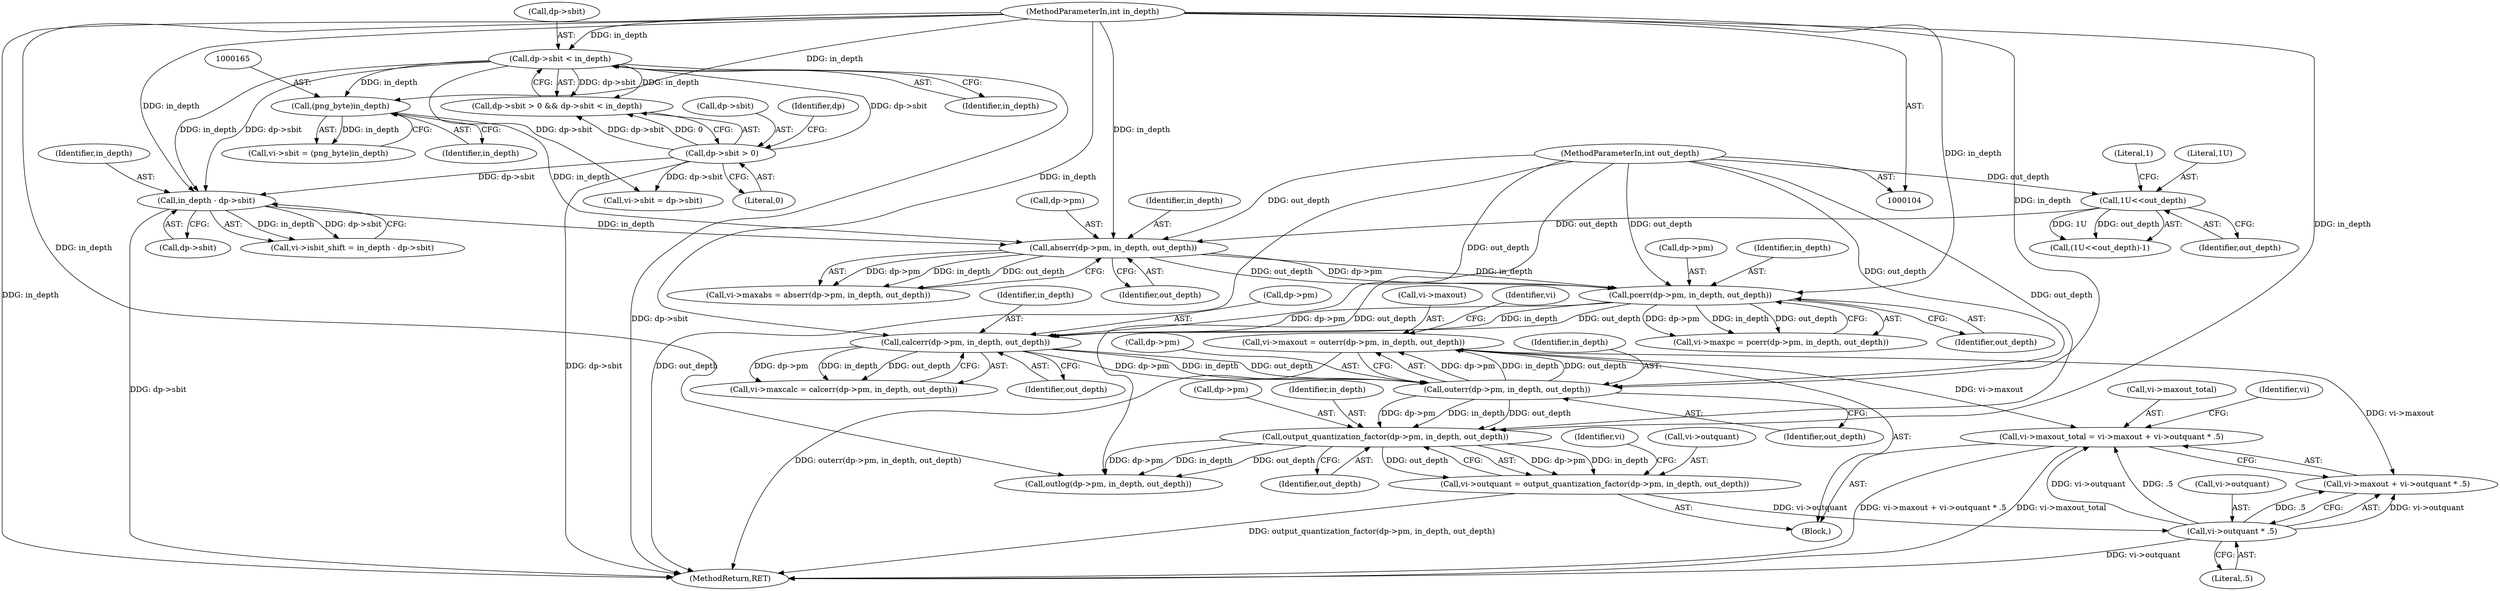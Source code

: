 digraph "0_Android_9d4853418ab2f754c2b63e091c29c5529b8b86ca_92@integer" {
"1000280" [label="(Call,vi->maxout_total = vi->maxout + vi->outquant * .5)"];
"1000260" [label="(Call,vi->maxout = outerr(dp->pm, in_depth, out_depth))"];
"1000264" [label="(Call,outerr(dp->pm, in_depth, out_depth))"];
"1000254" [label="(Call,calcerr(dp->pm, in_depth, out_depth))"];
"1000244" [label="(Call,pcerr(dp->pm, in_depth, out_depth))"];
"1000234" [label="(Call,abserr(dp->pm, in_depth, out_depth))"];
"1000164" [label="(Call,(png_byte)in_depth)"];
"1000136" [label="(Call,dp->sbit < in_depth)"];
"1000131" [label="(Call,dp->sbit > 0)"];
"1000108" [label="(MethodParameterIn,int in_depth)"];
"1000153" [label="(Call,in_depth - dp->sbit)"];
"1000115" [label="(Call,1U<<out_depth)"];
"1000109" [label="(MethodParameterIn,int out_depth)"];
"1000288" [label="(Call,vi->outquant * .5)"];
"1000270" [label="(Call,vi->outquant = output_quantization_factor(dp->pm, in_depth, out_depth))"];
"1000274" [label="(Call,output_quantization_factor(dp->pm, in_depth, out_depth))"];
"1000284" [label="(Call,vi->maxout + vi->outquant * .5)"];
"1000274" [label="(Call,output_quantization_factor(dp->pm, in_depth, out_depth))"];
"1000239" [label="(Identifier,out_depth)"];
"1000238" [label="(Identifier,in_depth)"];
"1000115" [label="(Call,1U<<out_depth)"];
"1000131" [label="(Call,dp->sbit > 0)"];
"1000136" [label="(Call,dp->sbit < in_depth)"];
"1000261" [label="(Call,vi->maxout)"];
"1000108" [label="(MethodParameterIn,int in_depth)"];
"1000230" [label="(Call,vi->maxabs = abserr(dp->pm, in_depth, out_depth))"];
"1000160" [label="(Call,vi->sbit = (png_byte)in_depth)"];
"1000275" [label="(Call,dp->pm)"];
"1000280" [label="(Call,vi->maxout_total = vi->maxout + vi->outquant * .5)"];
"1000164" [label="(Call,(png_byte)in_depth)"];
"1000116" [label="(Literal,1U)"];
"1000278" [label="(Identifier,in_depth)"];
"1000272" [label="(Identifier,vi)"];
"1000258" [label="(Identifier,in_depth)"];
"1000166" [label="(Identifier,in_depth)"];
"1000281" [label="(Call,vi->maxout_total)"];
"1000142" [label="(Call,vi->sbit = dp->sbit)"];
"1000153" [label="(Call,in_depth - dp->sbit)"];
"1000249" [label="(Identifier,out_depth)"];
"1000260" [label="(Call,vi->maxout = outerr(dp->pm, in_depth, out_depth))"];
"1000297" [label="(Call,outlog(dp->pm, in_depth, out_depth))"];
"1000250" [label="(Call,vi->maxcalc = calcerr(dp->pm, in_depth, out_depth))"];
"1000132" [label="(Call,dp->sbit)"];
"1000135" [label="(Literal,0)"];
"1000117" [label="(Identifier,out_depth)"];
"1000255" [label="(Call,dp->pm)"];
"1000110" [label="(Block,)"];
"1000254" [label="(Call,calcerr(dp->pm, in_depth, out_depth))"];
"1000270" [label="(Call,vi->outquant = output_quantization_factor(dp->pm, in_depth, out_depth))"];
"1000289" [label="(Call,vi->outquant)"];
"1000265" [label="(Call,dp->pm)"];
"1000234" [label="(Call,abserr(dp->pm, in_depth, out_depth))"];
"1000137" [label="(Call,dp->sbit)"];
"1000155" [label="(Call,dp->sbit)"];
"1000245" [label="(Call,dp->pm)"];
"1000271" [label="(Call,vi->outquant)"];
"1000269" [label="(Identifier,out_depth)"];
"1000244" [label="(Call,pcerr(dp->pm, in_depth, out_depth))"];
"1000525" [label="(MethodReturn,RET)"];
"1000282" [label="(Identifier,vi)"];
"1000140" [label="(Identifier,in_depth)"];
"1000279" [label="(Identifier,out_depth)"];
"1000264" [label="(Call,outerr(dp->pm, in_depth, out_depth))"];
"1000235" [label="(Call,dp->pm)"];
"1000138" [label="(Identifier,dp)"];
"1000295" [label="(Identifier,vi)"];
"1000154" [label="(Identifier,in_depth)"];
"1000149" [label="(Call,vi->isbit_shift = in_depth - dp->sbit)"];
"1000114" [label="(Call,(1U<<out_depth)-1)"];
"1000292" [label="(Literal,.5)"];
"1000259" [label="(Identifier,out_depth)"];
"1000109" [label="(MethodParameterIn,int out_depth)"];
"1000268" [label="(Identifier,in_depth)"];
"1000118" [label="(Literal,1)"];
"1000248" [label="(Identifier,in_depth)"];
"1000130" [label="(Call,dp->sbit > 0 && dp->sbit < in_depth)"];
"1000240" [label="(Call,vi->maxpc = pcerr(dp->pm, in_depth, out_depth))"];
"1000288" [label="(Call,vi->outquant * .5)"];
"1000280" -> "1000110"  [label="AST: "];
"1000280" -> "1000284"  [label="CFG: "];
"1000281" -> "1000280"  [label="AST: "];
"1000284" -> "1000280"  [label="AST: "];
"1000295" -> "1000280"  [label="CFG: "];
"1000280" -> "1000525"  [label="DDG: vi->maxout + vi->outquant * .5"];
"1000280" -> "1000525"  [label="DDG: vi->maxout_total"];
"1000260" -> "1000280"  [label="DDG: vi->maxout"];
"1000288" -> "1000280"  [label="DDG: vi->outquant"];
"1000288" -> "1000280"  [label="DDG: .5"];
"1000260" -> "1000110"  [label="AST: "];
"1000260" -> "1000264"  [label="CFG: "];
"1000261" -> "1000260"  [label="AST: "];
"1000264" -> "1000260"  [label="AST: "];
"1000272" -> "1000260"  [label="CFG: "];
"1000260" -> "1000525"  [label="DDG: outerr(dp->pm, in_depth, out_depth)"];
"1000264" -> "1000260"  [label="DDG: dp->pm"];
"1000264" -> "1000260"  [label="DDG: in_depth"];
"1000264" -> "1000260"  [label="DDG: out_depth"];
"1000260" -> "1000284"  [label="DDG: vi->maxout"];
"1000264" -> "1000269"  [label="CFG: "];
"1000265" -> "1000264"  [label="AST: "];
"1000268" -> "1000264"  [label="AST: "];
"1000269" -> "1000264"  [label="AST: "];
"1000254" -> "1000264"  [label="DDG: dp->pm"];
"1000254" -> "1000264"  [label="DDG: in_depth"];
"1000254" -> "1000264"  [label="DDG: out_depth"];
"1000108" -> "1000264"  [label="DDG: in_depth"];
"1000109" -> "1000264"  [label="DDG: out_depth"];
"1000264" -> "1000274"  [label="DDG: dp->pm"];
"1000264" -> "1000274"  [label="DDG: in_depth"];
"1000264" -> "1000274"  [label="DDG: out_depth"];
"1000254" -> "1000250"  [label="AST: "];
"1000254" -> "1000259"  [label="CFG: "];
"1000255" -> "1000254"  [label="AST: "];
"1000258" -> "1000254"  [label="AST: "];
"1000259" -> "1000254"  [label="AST: "];
"1000250" -> "1000254"  [label="CFG: "];
"1000254" -> "1000250"  [label="DDG: dp->pm"];
"1000254" -> "1000250"  [label="DDG: in_depth"];
"1000254" -> "1000250"  [label="DDG: out_depth"];
"1000244" -> "1000254"  [label="DDG: dp->pm"];
"1000244" -> "1000254"  [label="DDG: in_depth"];
"1000244" -> "1000254"  [label="DDG: out_depth"];
"1000108" -> "1000254"  [label="DDG: in_depth"];
"1000109" -> "1000254"  [label="DDG: out_depth"];
"1000244" -> "1000240"  [label="AST: "];
"1000244" -> "1000249"  [label="CFG: "];
"1000245" -> "1000244"  [label="AST: "];
"1000248" -> "1000244"  [label="AST: "];
"1000249" -> "1000244"  [label="AST: "];
"1000240" -> "1000244"  [label="CFG: "];
"1000244" -> "1000240"  [label="DDG: dp->pm"];
"1000244" -> "1000240"  [label="DDG: in_depth"];
"1000244" -> "1000240"  [label="DDG: out_depth"];
"1000234" -> "1000244"  [label="DDG: dp->pm"];
"1000234" -> "1000244"  [label="DDG: in_depth"];
"1000234" -> "1000244"  [label="DDG: out_depth"];
"1000108" -> "1000244"  [label="DDG: in_depth"];
"1000109" -> "1000244"  [label="DDG: out_depth"];
"1000234" -> "1000230"  [label="AST: "];
"1000234" -> "1000239"  [label="CFG: "];
"1000235" -> "1000234"  [label="AST: "];
"1000238" -> "1000234"  [label="AST: "];
"1000239" -> "1000234"  [label="AST: "];
"1000230" -> "1000234"  [label="CFG: "];
"1000234" -> "1000230"  [label="DDG: dp->pm"];
"1000234" -> "1000230"  [label="DDG: in_depth"];
"1000234" -> "1000230"  [label="DDG: out_depth"];
"1000164" -> "1000234"  [label="DDG: in_depth"];
"1000153" -> "1000234"  [label="DDG: in_depth"];
"1000108" -> "1000234"  [label="DDG: in_depth"];
"1000115" -> "1000234"  [label="DDG: out_depth"];
"1000109" -> "1000234"  [label="DDG: out_depth"];
"1000164" -> "1000160"  [label="AST: "];
"1000164" -> "1000166"  [label="CFG: "];
"1000165" -> "1000164"  [label="AST: "];
"1000166" -> "1000164"  [label="AST: "];
"1000160" -> "1000164"  [label="CFG: "];
"1000164" -> "1000160"  [label="DDG: in_depth"];
"1000136" -> "1000164"  [label="DDG: in_depth"];
"1000108" -> "1000164"  [label="DDG: in_depth"];
"1000136" -> "1000130"  [label="AST: "];
"1000136" -> "1000140"  [label="CFG: "];
"1000137" -> "1000136"  [label="AST: "];
"1000140" -> "1000136"  [label="AST: "];
"1000130" -> "1000136"  [label="CFG: "];
"1000136" -> "1000525"  [label="DDG: dp->sbit"];
"1000136" -> "1000130"  [label="DDG: dp->sbit"];
"1000136" -> "1000130"  [label="DDG: in_depth"];
"1000131" -> "1000136"  [label="DDG: dp->sbit"];
"1000108" -> "1000136"  [label="DDG: in_depth"];
"1000136" -> "1000142"  [label="DDG: dp->sbit"];
"1000136" -> "1000153"  [label="DDG: in_depth"];
"1000136" -> "1000153"  [label="DDG: dp->sbit"];
"1000131" -> "1000130"  [label="AST: "];
"1000131" -> "1000135"  [label="CFG: "];
"1000132" -> "1000131"  [label="AST: "];
"1000135" -> "1000131"  [label="AST: "];
"1000138" -> "1000131"  [label="CFG: "];
"1000130" -> "1000131"  [label="CFG: "];
"1000131" -> "1000525"  [label="DDG: dp->sbit"];
"1000131" -> "1000130"  [label="DDG: dp->sbit"];
"1000131" -> "1000130"  [label="DDG: 0"];
"1000131" -> "1000142"  [label="DDG: dp->sbit"];
"1000131" -> "1000153"  [label="DDG: dp->sbit"];
"1000108" -> "1000104"  [label="AST: "];
"1000108" -> "1000525"  [label="DDG: in_depth"];
"1000108" -> "1000153"  [label="DDG: in_depth"];
"1000108" -> "1000274"  [label="DDG: in_depth"];
"1000108" -> "1000297"  [label="DDG: in_depth"];
"1000153" -> "1000149"  [label="AST: "];
"1000153" -> "1000155"  [label="CFG: "];
"1000154" -> "1000153"  [label="AST: "];
"1000155" -> "1000153"  [label="AST: "];
"1000149" -> "1000153"  [label="CFG: "];
"1000153" -> "1000525"  [label="DDG: dp->sbit"];
"1000153" -> "1000149"  [label="DDG: in_depth"];
"1000153" -> "1000149"  [label="DDG: dp->sbit"];
"1000115" -> "1000114"  [label="AST: "];
"1000115" -> "1000117"  [label="CFG: "];
"1000116" -> "1000115"  [label="AST: "];
"1000117" -> "1000115"  [label="AST: "];
"1000118" -> "1000115"  [label="CFG: "];
"1000115" -> "1000114"  [label="DDG: 1U"];
"1000115" -> "1000114"  [label="DDG: out_depth"];
"1000109" -> "1000115"  [label="DDG: out_depth"];
"1000109" -> "1000104"  [label="AST: "];
"1000109" -> "1000525"  [label="DDG: out_depth"];
"1000109" -> "1000274"  [label="DDG: out_depth"];
"1000109" -> "1000297"  [label="DDG: out_depth"];
"1000288" -> "1000284"  [label="AST: "];
"1000288" -> "1000292"  [label="CFG: "];
"1000289" -> "1000288"  [label="AST: "];
"1000292" -> "1000288"  [label="AST: "];
"1000284" -> "1000288"  [label="CFG: "];
"1000288" -> "1000525"  [label="DDG: vi->outquant"];
"1000288" -> "1000284"  [label="DDG: vi->outquant"];
"1000288" -> "1000284"  [label="DDG: .5"];
"1000270" -> "1000288"  [label="DDG: vi->outquant"];
"1000270" -> "1000110"  [label="AST: "];
"1000270" -> "1000274"  [label="CFG: "];
"1000271" -> "1000270"  [label="AST: "];
"1000274" -> "1000270"  [label="AST: "];
"1000282" -> "1000270"  [label="CFG: "];
"1000270" -> "1000525"  [label="DDG: output_quantization_factor(dp->pm, in_depth, out_depth)"];
"1000274" -> "1000270"  [label="DDG: dp->pm"];
"1000274" -> "1000270"  [label="DDG: in_depth"];
"1000274" -> "1000270"  [label="DDG: out_depth"];
"1000274" -> "1000279"  [label="CFG: "];
"1000275" -> "1000274"  [label="AST: "];
"1000278" -> "1000274"  [label="AST: "];
"1000279" -> "1000274"  [label="AST: "];
"1000274" -> "1000297"  [label="DDG: dp->pm"];
"1000274" -> "1000297"  [label="DDG: in_depth"];
"1000274" -> "1000297"  [label="DDG: out_depth"];
}
